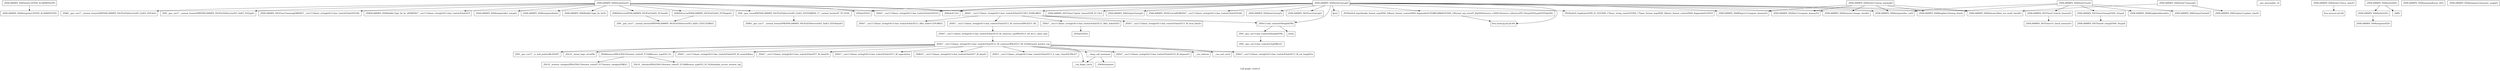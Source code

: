 digraph "Call graph: verlet.ll" {
	label="Call graph: verlet.ll";

	Node0x55fb33ced840 [shape=record,label="{_ZN9LAMMPS_NS6VerletC2EPNS_6LAMMPSEiPPc}"];
	Node0x55fb33ced840 -> Node0x55fb33ce9de0;
	Node0x55fb33ce9de0 [shape=record,label="{_ZN9LAMMPS_NS9IntegrateC2EPNS_6LAMMPSEiPPc}"];
	Node0x55fb33cf0cf0 [shape=record,label="{_ZN9LAMMPS_NS6Verlet4initEv}"];
	Node0x55fb33cf0cf0 -> Node0x55fb33cf22d0;
	Node0x55fb33cf0cf0 -> Node0x55fb33cf09f0;
	Node0x55fb33cf0cf0 -> Node0x55fb33ceabf0;
	Node0x55fb33cf0cf0 -> Node0x55fb33ceda60;
	Node0x55fb33cf0cf0 -> Node0x55fb33ced120;
	Node0x55fb33cf0cf0 -> Node0x55fb33cea480;
	Node0x55fb33cf0cf0 -> Node0x55fb33d89cf0;
	Node0x55fb33cf0cf0 -> Node0x55fb33d89a50;
	Node0x55fb33cf0cf0 -> Node0x55fb33cea910;
	Node0x55fb33cf0cf0 -> Node0x55fb33d86cb0;
	Node0x55fb33cf0cf0 -> Node0x55fb33ced0b0;
	Node0x55fb33cf0cf0 -> Node0x55fb33ceb620;
	Node0x55fb33cf0cf0 -> Node0x55fb33cef790;
	Node0x55fb33cf0cf0 -> Node0x55fb33d7a560;
	Node0x55fb33ced0b0 [shape=record,label="{_ZNSt7__cxx1112basic_stringIcSt11char_traitsIcESaIcEED1Ev}"];
	Node0x55fb33d86cb0 [shape=record,label="{_ZNSaIcED1Ev}"];
	Node0x55fb33d7a560 [shape=record,label="{_ZN9LAMMPS_NS9Integrate8ev_setupEv}"];
	Node0x55fb33cef790 [shape=record,label="{_ZNK9LAMMPS_NS6Modify13get_fix_by_idERKNSt7__cxx1112basic_stringIcSt11char_traitsIcESaIcEEE}"];
	Node0x55fb33cfb760 [shape=record,label="{_ZN9LAMMPS_NS6Verlet5setupEi}"];
	Node0x55fb33cfb760 -> Node0x55fb33cfc870;
	Node0x55fb33cfb760 -> Node0x55fb33cfdbc0;
	Node0x55fb33cfb760 -> Node0x55fb33d00bb0;
	Node0x55fb33cfb760 -> Node0x55fb33cfe1a0;
	Node0x55fb33cfb760 -> Node0x55fb33d02300;
	Node0x55fb33cfb760 -> Node0x55fb33d055c0;
	Node0x55fb33cfb760 -> Node0x55fb33d89a50;
	Node0x55fb33cfb760 -> Node0x55fb33cea910;
	Node0x55fb33cfb760 -> Node0x55fb33d14700;
	Node0x55fb33cfb760 -> Node0x55fb33d06440;
	Node0x55fb33cfb760 -> Node0x55fb33ced0b0;
	Node0x55fb33cfb760 -> Node0x55fb33d86cb0;
	Node0x55fb33cfb760 -> Node0x55fb33d13650;
	Node0x55fb33cfb760 -> Node0x55fb33d12520;
	Node0x55fb33cfb760 -> Node0x55fb33d06c10;
	Node0x55fb33cfb760 -> Node0x55fb33d0f880;
	Node0x55fb33cfb760 -> Node0x55fb33d0e590;
	Node0x55fb33cfb760 -> Node0x55fb33d0a0f0;
	Node0x55fb33cfb760 -> Node0x55fb33d095a0;
	Node0x55fb33cfb760 -> Node0x55fb33d08080;
	Node0x55fb33cf22d0 [shape=record,label="{_ZN9LAMMPS_NS9Integrate4initEv}"];
	Node0x55fb33cf09f0 [shape=record,label="{_ZN9LAMMPS_NS6Modify12get_fix_listEv}"];
	Node0x55fb33ceabf0 [shape=record,label="{_ZNKSt6vectorIPN9LAMMPS_NS3FixESaIS2_EE5beginEv}"];
	Node0x55fb33ceabf0 -> Node0x55fb33cf2710;
	Node0x55fb33ceda60 [shape=record,label="{_ZNKSt6vectorIPN9LAMMPS_NS3FixESaIS2_EE3endEv}"];
	Node0x55fb33ceda60 -> Node0x55fb33cf2710;
	Node0x55fb33ced120 [shape=record,label="{_ZN9__gnu_cxxneIPKPN9LAMMPS_NS3FixESt6vectorIS3_SaIS3_EEEEbRKNS_17__normal_iteratorIT_T0_EESE_}"];
	Node0x55fb33ced120 -> Node0x55fb33cecc90;
	Node0x55fb33cea480 [shape=record,label="{_ZNK9__gnu_cxx17__normal_iteratorIPKPN9LAMMPS_NS3FixESt6vectorIS3_SaIS3_EEEdeEv}"];
	Node0x55fb33d89cf0 [shape=record,label="{_ZN9__gnu_cxx17__normal_iteratorIPKPN9LAMMPS_NS3FixESt6vectorIS3_SaIS3_EEEppEv}"];
	Node0x55fb33ceb620 [shape=record,label="{_ZN9LAMMPS_NS5Error7warningERKNSt7__cxx1112basic_stringIcSt11char_traitsIcESaIcEEEiS8_}"];
	Node0x55fb33d89a50 [shape=record,label="{_ZNSaIcEC1Ev}"];
	Node0x55fb33d1fdf0 [shape=record,label="{_ZN9LAMMPS_NS6Output5writeEl}"];
	Node0x55fb33d25ab0 [shape=record,label="{_ZN9LAMMPS_NS6Verlet7cleanupEv}"];
	Node0x55fb33d25ab0 -> Node0x55fb33d0a0f0;
	Node0x55fb33d25ab0 -> Node0x55fb33d29a80;
	Node0x55fb33cea910 [shape=record,label="{_ZNSt7__cxx1112basic_stringIcSt11char_traitsIcESaIcEEC2IS3_EEPKcRKS3_}"];
	Node0x55fb33cea910 -> Node0x55fb33d288f0;
	Node0x55fb33cea910 -> Node0x55fb33d09c10;
	Node0x55fb33cea910 -> Node0x55fb33cfdbc0;
	Node0x55fb33cea910 -> Node0x55fb33d21980;
	Node0x55fb33cea910 -> Node0x55fb33cf61c0;
	Node0x55fb33cf8b60 [shape=record,label="{__gxx_personality_v0}"];
	Node0x55fb33d02300 [shape=record,label="{_ZN3fmt6v9_lmp6vprintEP8_IO_FILENS0_17basic_string_viewIcEENS0_17basic_format_argsINS0_20basic_format_contextINS0_8appenderEcEEEE}"];
	Node0x55fb33cfc870 [shape=record,label="{fputs}"];
	Node0x55fb33d055c0 [shape=record,label="{_ZN9LAMMPS_NS5Timer13print_timeoutEP8_IO_FILE}"];
	Node0x55fb33d06440 [shape=record,label="{_ZN9LAMMPS_NS5Error3allERKNSt7__cxx1112basic_stringIcSt11char_traitsIcESaIcEEEiS8_}"];
	Node0x55fb33d06c10 [shape=record,label="{_ZN9LAMMPS_NS4Atom5setupEv}"];
	Node0x55fb33d08080 [shape=record,label="{_ZN9LAMMPS_NS8Neighbor10setup_binsEv}"];
	Node0x55fb33d095a0 [shape=record,label="{_ZN9LAMMPS_NS6Domain11image_checkEv}"];
	Node0x55fb33d0a0f0 [shape=record,label="{_ZN9LAMMPS_NS6Domain19box_too_small_checkEv}"];
	Node0x55fb33d0e590 [shape=record,label="{_ZN9LAMMPS_NS5Force5setupEv}"];
	Node0x55fb33d0f880 [shape=record,label="{_ZN9LAMMPS_NS9Integrate6ev_setEl}"];
	Node0x55fb33d12520 [shape=record,label="{_ZN9LAMMPS_NS4Pair13compute_dummyEii}"];
	Node0x55fb33d13650 [shape=record,label="{_ZN9LAMMPS_NS6KSpace13compute_dummyEii}"];
	Node0x55fb33d14700 [shape=record,label="{_ZN9LAMMPS_NS6Output5setupEi}"];
	Node0x55fb33d1b9a0 [shape=record,label="{_ZN9LAMMPS_NS6Verlet13setup_minimalEi}"];
	Node0x55fb33d1b9a0 -> Node0x55fb33d13650;
	Node0x55fb33d1b9a0 -> Node0x55fb33d12520;
	Node0x55fb33d1b9a0 -> Node0x55fb33d0f880;
	Node0x55fb33d1b9a0 -> Node0x55fb33d0a0f0;
	Node0x55fb33d1b9a0 -> Node0x55fb33d08080;
	Node0x55fb33d1b9a0 -> Node0x55fb33d095a0;
	Node0x55fb33d1d530 [shape=record,label="{_ZN9LAMMPS_NS6Verlet3runEi}"];
	Node0x55fb33d1d530 -> Node0x55fb33d1dd50;
	Node0x55fb33d1d530 -> Node0x55fb33d0f880;
	Node0x55fb33d1d530 -> Node0x55fb33d1e710;
	Node0x55fb33d1d530 -> Node0x55fb33d1fdf0;
	Node0x55fb33d1d530 -> Node0x55fb33d08080;
	Node0x55fb33d1d530 -> Node0x55fb33d1f4f0;
	Node0x55fb33d1dd50 [shape=record,label="{_ZN9LAMMPS_NS5Timer13check_timeoutEi}"];
	Node0x55fb33d1dd50 -> Node0x55fb33d22b50;
	Node0x55fb33d1e710 [shape=record,label="{_ZN9LAMMPS_NS5Timer5stampENS0_5ttypeE}"];
	Node0x55fb33d1e710 -> Node0x55fb33d23c20;
	Node0x55fb33d1f4f0 [shape=record,label="{_ZN9LAMMPS_NS8Neighbor6decideEv}"];
	Node0x55fb33d29a80 [shape=record,label="{_ZN9LAMMPS_NS6Update11update_timeEv}"];
	Node0x55fb33d29e70 [shape=record,label="{_ZN9LAMMPS_NS6Verlet11force_clearEv}"];
	Node0x55fb33d29e70 -> Node0x55fb33d2aa20;
	Node0x55fb33d2aa20 [shape=record,label="{llvm.memset.p0.i64}"];
	Node0x55fb33d2cea0 [shape=record,label="{_ZN9LAMMPS_NS6VerletD2Ev}"];
	Node0x55fb33d2cea0 -> Node0x55fb33d2d9e0;
	Node0x55fb33d2f160 [shape=record,label="{_ZN9LAMMPS_NS6VerletD0Ev}"];
	Node0x55fb33d2f160 -> Node0x55fb33d2cea0;
	Node0x55fb33d2f160 -> Node0x55fb33d2fab0;
	Node0x55fb33d308b0 [shape=record,label="{_ZN9LAMMPS_NS9Integrate8reset_dtEv}"];
	Node0x55fb33d31460 [shape=record,label="{_ZN9LAMMPS_NS9Integrate12memory_usageEv}"];
	Node0x55fb33d22b50 [shape=record,label="{_ZN9LAMMPS_NS5Timer14_check_timeoutEv}"];
	Node0x55fb33d23c20 [shape=record,label="{_ZN9LAMMPS_NS5Timer6_stampENS0_5ttypeE}"];
	Node0x55fb33d2d9e0 [shape=record,label="{_ZN9LAMMPS_NS9IntegrateD2Ev}"];
	Node0x55fb33d2fab0 [shape=record,label="{_ZdlPv}"];
	Node0x55fb33cf2710 [shape=record,label="{_ZN9__gnu_cxx17__normal_iteratorIPKPN9LAMMPS_NS3FixESt6vectorIS3_SaIS3_EEEC2ERKS5_}"];
	Node0x55fb33cecc90 [shape=record,label="{_ZNK9__gnu_cxx17__normal_iteratorIPKPN9LAMMPS_NS3FixESt6vectorIS3_SaIS3_EEE4baseEv}"];
	Node0x55fb33d288f0 [shape=record,label="{_ZNSt7__cxx1112basic_stringIcSt11char_traitsIcESaIcEE13_M_local_dataEv}"];
	Node0x55fb33d09c10 [shape=record,label="{_ZNSt7__cxx1112basic_stringIcSt11char_traitsIcESaIcEE12_Alloc_hiderC1EPcRKS3_}"];
	Node0x55fb33d21980 [shape=record,label="{_ZNSt7__cxx1112basic_stringIcSt11char_traitsIcESaIcEE12_M_constructIPKcEEvT_S8_}"];
	Node0x55fb33d21980 -> Node0x55fb33d34820;
	Node0x55fb33cfdbc0 [shape=record,label="{_ZNSt11char_traitsIcE6lengthEPKc}"];
	Node0x55fb33cfdbc0 -> Node0x55fb33d38660;
	Node0x55fb33cfdbc0 -> Node0x55fb33d39da0;
	Node0x55fb33cf61c0 [shape=record,label="{_ZNSt7__cxx1112basic_stringIcSt11char_traitsIcESaIcEE12_Alloc_hiderD2Ev}"];
	Node0x55fb33cf61c0 -> Node0x55fb33d3bca0;
	Node0x55fb33d34820 [shape=record,label="{_ZNSt7__cxx1112basic_stringIcSt11char_traitsIcESaIcEE16_M_construct_auxIPKcEEvT_S8_St12__false_type}"];
	Node0x55fb33d34820 -> Node0x55fb33d3d6c0;
	Node0x55fb33d3d6c0 [shape=record,label="{_ZNSt7__cxx1112basic_stringIcSt11char_traitsIcESaIcEE12_M_constructIPKcEEvT_S8_St20forward_iterator_tag}"];
	Node0x55fb33d3d6c0 -> Node0x55fb33d3f220;
	Node0x55fb33d3d6c0 -> Node0x55fb33d43ef0;
	Node0x55fb33d3d6c0 -> Node0x55fb33d448a0;
	Node0x55fb33d3d6c0 -> Node0x55fb33d45c50;
	Node0x55fb33d3d6c0 -> Node0x55fb33d46670;
	Node0x55fb33d3d6c0 -> Node0x55fb33d46e40;
	Node0x55fb33d3d6c0 -> Node0x55fb33d479f0;
	Node0x55fb33d3d6c0 -> Node0x55fb33d50b40;
	Node0x55fb33d3d6c0 -> Node0x55fb33d520a0;
	Node0x55fb33d3d6c0 -> Node0x55fb33d96980;
	Node0x55fb33d3d6c0 -> Node0x55fb33d96a00;
	Node0x55fb33d3d6c0 -> Node0x55fb33d96a80;
	Node0x55fb33d3d6c0 -> Node0x55fb33d96b00;
	Node0x55fb33d3d6c0 -> Node0x55fb33d96b80;
	Node0x55fb33d3f220 [shape=record,label="{_ZN9__gnu_cxx17__is_null_pointerIKcEEbPT_}"];
	Node0x55fb33d43ef0 [shape=record,label="{_ZSt19__throw_logic_errorPKc}"];
	Node0x55fb33d448a0 [shape=record,label="{_ZSt8distanceIPKcENSt15iterator_traitsIT_E15difference_typeES3_S3_}"];
	Node0x55fb33d448a0 -> Node0x55fb33d52bd0;
	Node0x55fb33d448a0 -> Node0x55fb33d537b0;
	Node0x55fb33d46670 [shape=record,label="{_ZNSt7__cxx1112basic_stringIcSt11char_traitsIcESaIcEE7_M_dataEPc}"];
	Node0x55fb33d45c50 [shape=record,label="{_ZNSt7__cxx1112basic_stringIcSt11char_traitsIcESaIcEE9_M_createERmm}"];
	Node0x55fb33d46e40 [shape=record,label="{_ZNSt7__cxx1112basic_stringIcSt11char_traitsIcESaIcEE11_M_capacityEm}"];
	Node0x55fb33d50b40 [shape=record,label="{_ZNSt7__cxx1112basic_stringIcSt11char_traitsIcESaIcEE13_S_copy_charsEPcPKcS7_}"];
	Node0x55fb33d479f0 [shape=record,label="{_ZNKSt7__cxx1112basic_stringIcSt11char_traitsIcESaIcEE7_M_dataEv}"];
	Node0x55fb33d520a0 [shape=record,label="{__cxa_begin_catch}"];
	Node0x55fb33d96980 [shape=record,label="{_ZNSt7__cxx1112basic_stringIcSt11char_traitsIcESaIcEE10_M_disposeEv}"];
	Node0x55fb33d96a00 [shape=record,label="{__cxa_rethrow}"];
	Node0x55fb33d96a80 [shape=record,label="{__cxa_end_catch}"];
	Node0x55fb33d96b80 [shape=record,label="{__clang_call_terminate}"];
	Node0x55fb33d96b80 -> Node0x55fb33d520a0;
	Node0x55fb33d96b80 -> Node0x55fb33d5df90;
	Node0x55fb33d5df90 [shape=record,label="{_ZSt9terminatev}"];
	Node0x55fb33d96b00 [shape=record,label="{_ZNSt7__cxx1112basic_stringIcSt11char_traitsIcESaIcEE13_M_set_lengthEm}"];
	Node0x55fb33d537b0 [shape=record,label="{_ZSt10__distanceIPKcENSt15iterator_traitsIT_E15difference_typeES3_S3_St26random_access_iterator_tag}"];
	Node0x55fb33d52bd0 [shape=record,label="{_ZSt19__iterator_categoryIPKcENSt15iterator_traitsIT_E17iterator_categoryERKS3_}"];
	Node0x55fb33d38660 [shape=record,label="{_ZN9__gnu_cxx11char_traitsIcE6lengthEPKc}"];
	Node0x55fb33d38660 -> Node0x55fb33d5f880;
	Node0x55fb33d39da0 [shape=record,label="{strlen}"];
	Node0x55fb33d5f880 [shape=record,label="{_ZN9__gnu_cxx11char_traitsIcE2eqERKcS3_}"];
	Node0x55fb33d3bca0 [shape=record,label="{_ZNSaIcED2Ev}"];
	Node0x55fb33d00bb0 [shape=record,label="{_ZN3fmt6v9_lmp16make_format_argsINS0_20basic_format_contextINS0_8appenderEcEEJRPcRlRdEEENS0_16format_arg_storeIT_JDpNSt9remove_cvINSt16remove_referenceIT0_E4typeEE4typeEEEEDpOSD_}"];
	Node0x55fb33d00bb0 -> Node0x55fb33cfe1a0;
	Node0x55fb33cfe1a0 [shape=record,label="{llvm.memcpy.p0.p0.i64}"];
}
